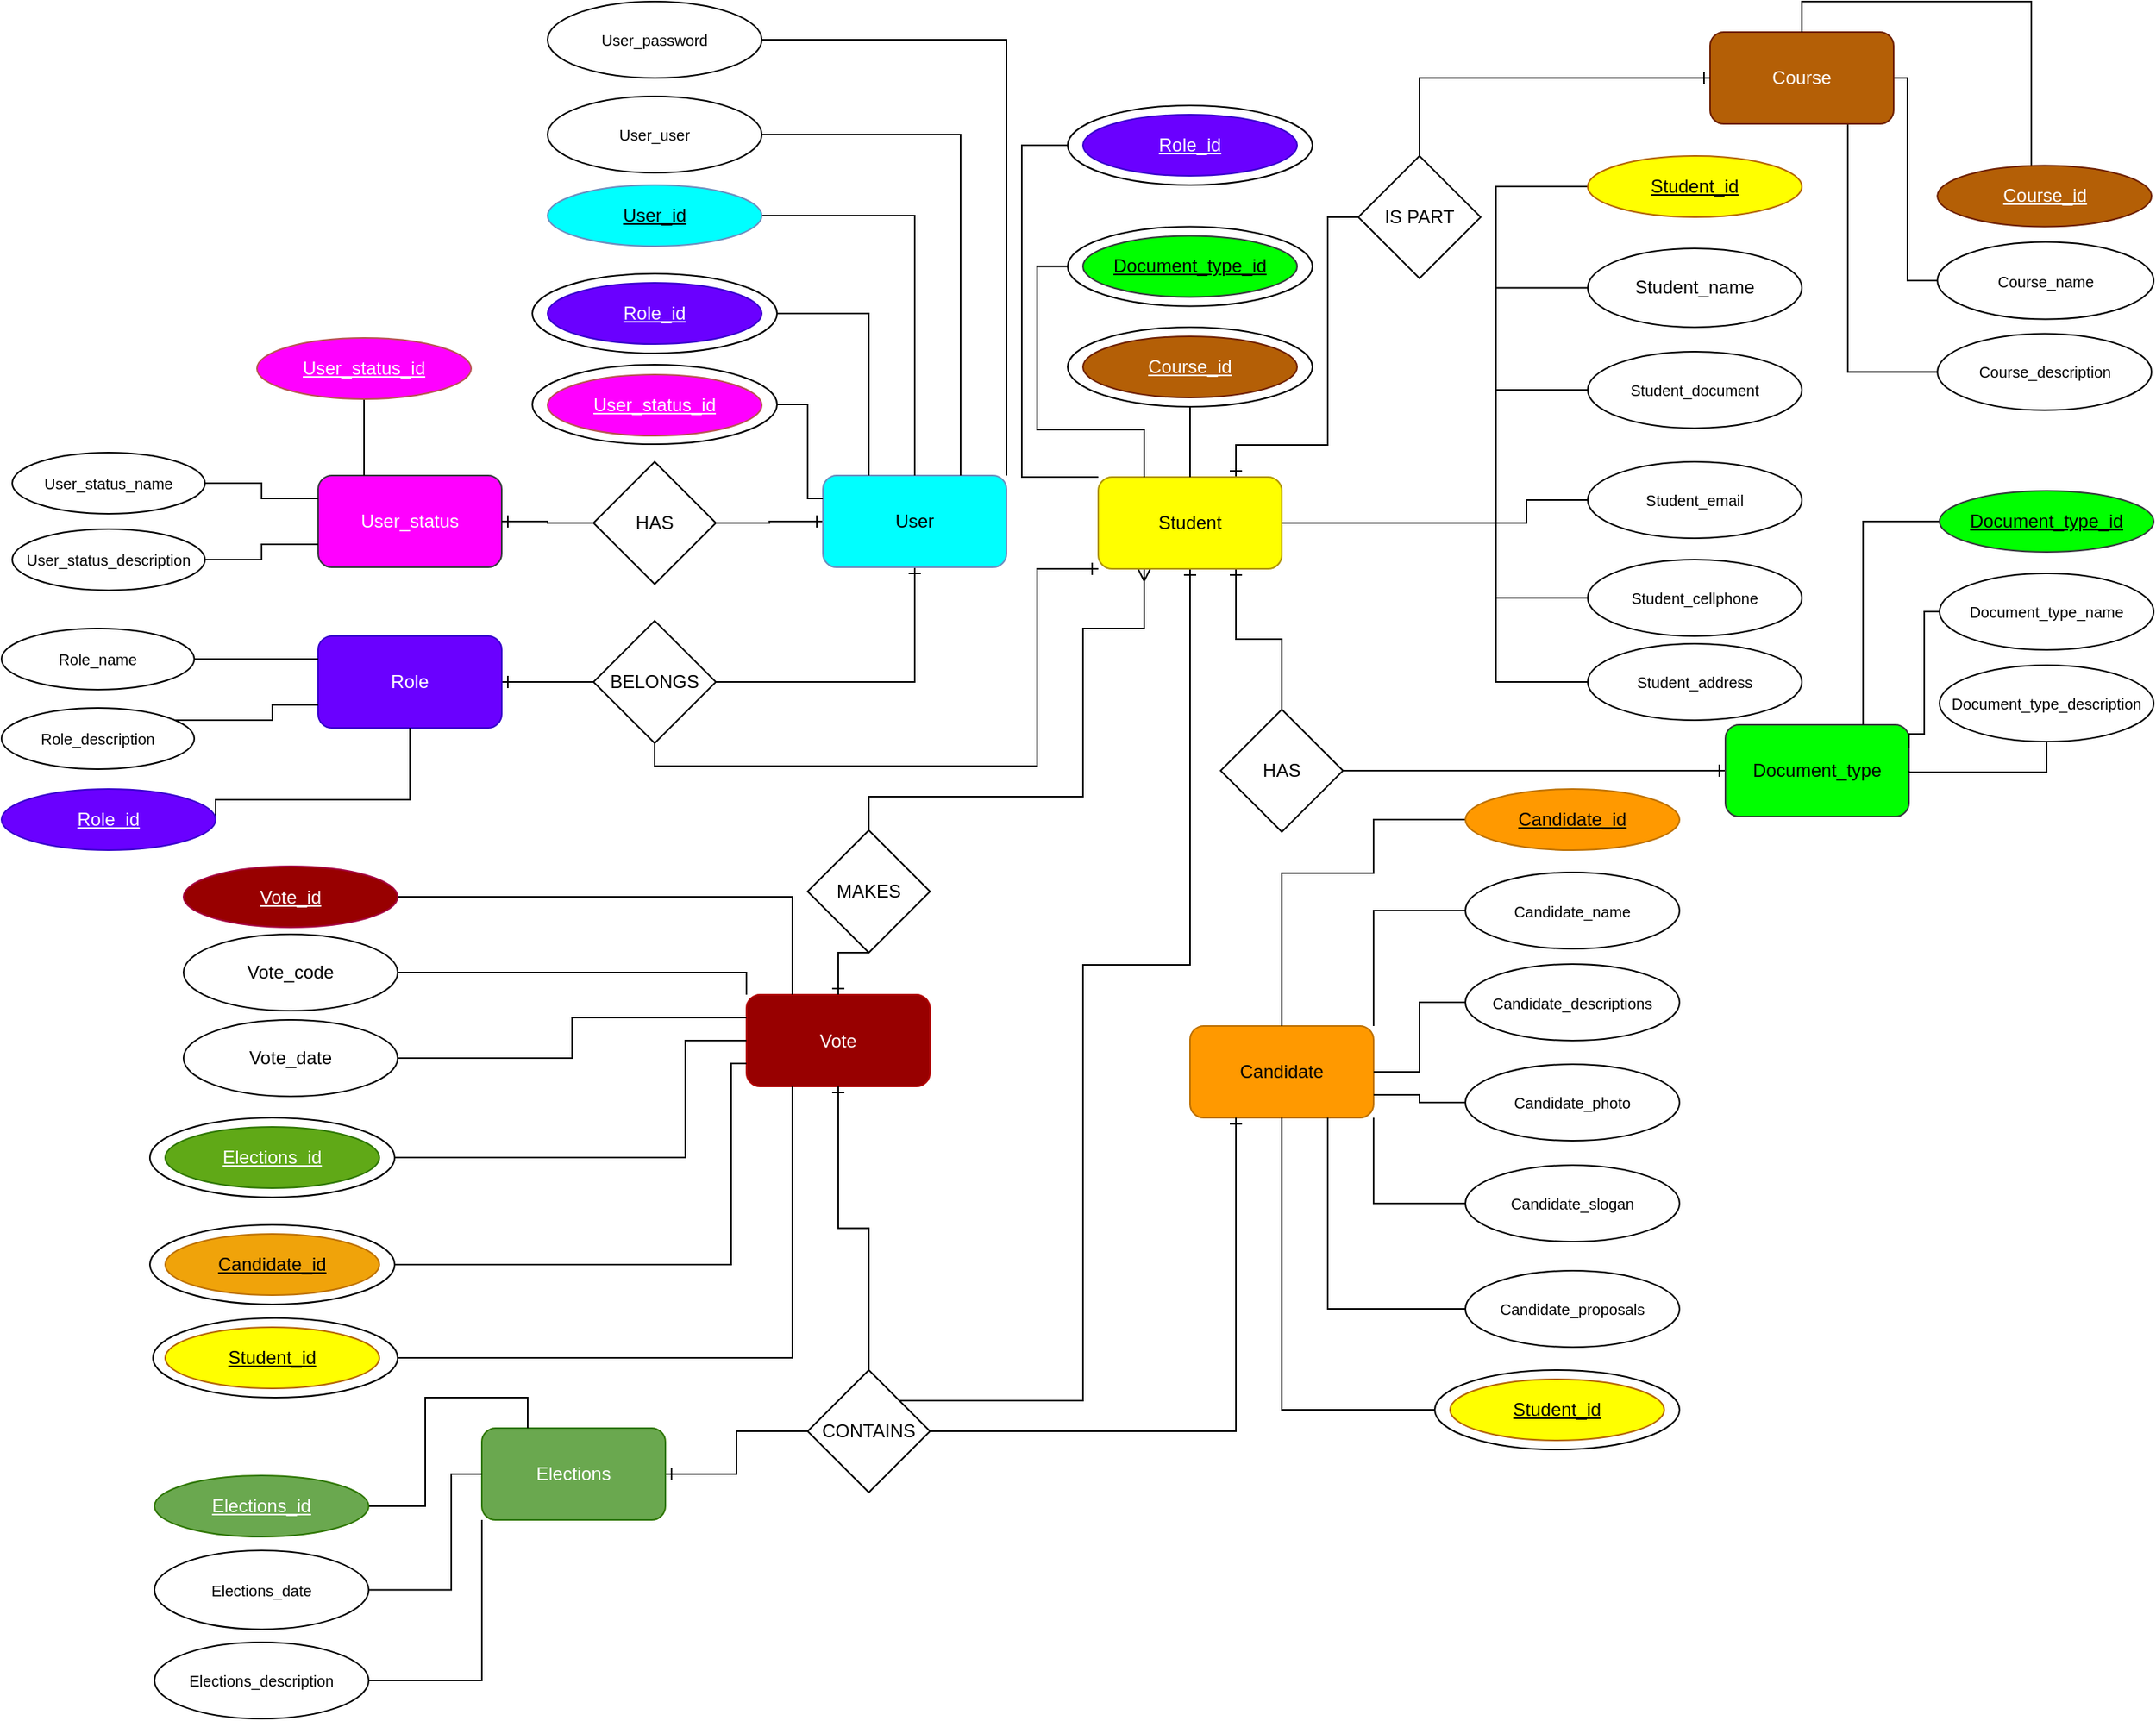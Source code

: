 <mxfile pages="4">
    <diagram name="MER " id="0nAKLI74DU9Xe9XL_cI6">
        <mxGraphModel dx="1408" dy="913" grid="1" gridSize="10" guides="1" tooltips="1" connect="1" arrows="1" fold="1" page="0" pageScale="1" pageWidth="827" pageHeight="1169" math="0" shadow="0">
            <root>
                <mxCell id="GuQFnasYdeO0e7b2p5Jr-0"/>
                <mxCell id="GuQFnasYdeO0e7b2p5Jr-1" parent="GuQFnasYdeO0e7b2p5Jr-0"/>
                <mxCell id="XPi1vamkfG7UqXMdP8GN-36" style="edgeStyle=orthogonalEdgeStyle;rounded=0;orthogonalLoop=1;jettySize=auto;html=1;entryX=1;entryY=0.5;entryDx=0;entryDy=0;endArrow=none;endFill=0;startArrow=ERone;startFill=0;" parent="GuQFnasYdeO0e7b2p5Jr-1" source="GuQFnasYdeO0e7b2p5Jr-2" target="XPi1vamkfG7UqXMdP8GN-35" edge="1">
                    <mxGeometry relative="1" as="geometry"/>
                </mxCell>
                <mxCell id="GuQFnasYdeO0e7b2p5Jr-2" value="Document_type" style="rounded=1;whiteSpace=wrap;html=1;fillColor=#00ff00;strokeColor=#36393d;" parent="GuQFnasYdeO0e7b2p5Jr-1" vertex="1">
                    <mxGeometry x="670" y="373" width="120" height="60" as="geometry"/>
                </mxCell>
                <mxCell id="GuQFnasYdeO0e7b2p5Jr-3" value="User_status" style="rounded=1;whiteSpace=wrap;html=1;fillColor=#ff00ff;strokeColor=#36393d;fontColor=#FFFFFF;" parent="GuQFnasYdeO0e7b2p5Jr-1" vertex="1">
                    <mxGeometry x="-250" y="210" width="120" height="60" as="geometry"/>
                </mxCell>
                <mxCell id="GuQFnasYdeO0e7b2p5Jr-5" style="edgeStyle=orthogonalEdgeStyle;rounded=0;orthogonalLoop=1;jettySize=auto;html=1;entryX=0;entryY=0.5;entryDx=0;entryDy=0;endArrow=none;endFill=0;startArrow=ERone;startFill=0;" parent="GuQFnasYdeO0e7b2p5Jr-1" source="GuQFnasYdeO0e7b2p5Jr-6" target="GuQFnasYdeO0e7b2p5Jr-37" edge="1">
                    <mxGeometry relative="1" as="geometry"/>
                </mxCell>
                <mxCell id="GuQFnasYdeO0e7b2p5Jr-6" value="Role" style="rounded=1;whiteSpace=wrap;html=1;fillColor=#6a00ff;strokeColor=#3700CC;fontColor=#ffffff;" parent="GuQFnasYdeO0e7b2p5Jr-1" vertex="1">
                    <mxGeometry x="-250" y="315" width="120" height="60" as="geometry"/>
                </mxCell>
                <mxCell id="XPi1vamkfG7UqXMdP8GN-60" style="edgeStyle=orthogonalEdgeStyle;rounded=0;orthogonalLoop=1;jettySize=auto;html=1;entryX=0;entryY=0.5;entryDx=0;entryDy=0;endArrow=none;endFill=0;startArrow=ERone;startFill=0;" parent="GuQFnasYdeO0e7b2p5Jr-1" source="GuQFnasYdeO0e7b2p5Jr-13" target="XPi1vamkfG7UqXMdP8GN-46" edge="1">
                    <mxGeometry relative="1" as="geometry"/>
                </mxCell>
                <mxCell id="GuQFnasYdeO0e7b2p5Jr-13" value="Elections" style="rounded=1;whiteSpace=wrap;html=1;fillColor=#6aa84f;strokeColor=#2D7600;fontColor=#ffffff;" parent="GuQFnasYdeO0e7b2p5Jr-1" vertex="1">
                    <mxGeometry x="-143" y="833" width="120" height="60" as="geometry"/>
                </mxCell>
                <mxCell id="XPi1vamkfG7UqXMdP8GN-82" style="edgeStyle=orthogonalEdgeStyle;rounded=0;orthogonalLoop=1;jettySize=auto;html=1;entryX=0;entryY=0.5;entryDx=0;entryDy=0;endArrow=none;endFill=0;" parent="GuQFnasYdeO0e7b2p5Jr-1" source="GuQFnasYdeO0e7b2p5Jr-15" target="GuQFnasYdeO0e7b2p5Jr-164" edge="1">
                    <mxGeometry relative="1" as="geometry">
                        <Array as="points">
                            <mxPoint x="789" y="-50"/>
                            <mxPoint x="789" y="83"/>
                        </Array>
                    </mxGeometry>
                </mxCell>
                <mxCell id="XPi1vamkfG7UqXMdP8GN-83" style="edgeStyle=orthogonalEdgeStyle;rounded=0;orthogonalLoop=1;jettySize=auto;html=1;exitX=0.5;exitY=1;exitDx=0;exitDy=0;entryX=0;entryY=0.5;entryDx=0;entryDy=0;endArrow=none;endFill=0;" parent="GuQFnasYdeO0e7b2p5Jr-1" source="GuQFnasYdeO0e7b2p5Jr-15" target="GuQFnasYdeO0e7b2p5Jr-162" edge="1">
                    <mxGeometry relative="1" as="geometry">
                        <Array as="points">
                            <mxPoint x="750" y="-20"/>
                            <mxPoint x="750" y="142"/>
                        </Array>
                    </mxGeometry>
                </mxCell>
                <mxCell id="GuQFnasYdeO0e7b2p5Jr-15" value="Course" style="rounded=1;whiteSpace=wrap;html=1;fillColor=#b45f06;strokeColor=#6D1F00;fontColor=#ffffff;" parent="GuQFnasYdeO0e7b2p5Jr-1" vertex="1">
                    <mxGeometry x="660" y="-80" width="120" height="60" as="geometry"/>
                </mxCell>
                <mxCell id="GuQFnasYdeO0e7b2p5Jr-16" style="edgeStyle=orthogonalEdgeStyle;rounded=0;orthogonalLoop=1;jettySize=auto;html=1;entryX=1;entryY=0.5;entryDx=0;entryDy=0;endArrow=none;endFill=0;startArrow=ERone;startFill=0;" parent="GuQFnasYdeO0e7b2p5Jr-1" source="GuQFnasYdeO0e7b2p5Jr-18" target="GuQFnasYdeO0e7b2p5Jr-41" edge="1">
                    <mxGeometry relative="1" as="geometry"/>
                </mxCell>
                <mxCell id="GuQFnasYdeO0e7b2p5Jr-17" style="edgeStyle=orthogonalEdgeStyle;rounded=0;orthogonalLoop=1;jettySize=auto;html=1;entryX=1;entryY=0.5;entryDx=0;entryDy=0;endArrow=none;endFill=0;startArrow=ERone;startFill=0;" parent="GuQFnasYdeO0e7b2p5Jr-1" source="GuQFnasYdeO0e7b2p5Jr-18" target="GuQFnasYdeO0e7b2p5Jr-37" edge="1">
                    <mxGeometry relative="1" as="geometry">
                        <Array as="points">
                            <mxPoint x="140" y="345"/>
                        </Array>
                    </mxGeometry>
                </mxCell>
                <mxCell id="GuQFnasYdeO0e7b2p5Jr-18" value="User" style="rounded=1;whiteSpace=wrap;html=1;fillColor=#00ffff;strokeColor=#6c8ebf;" parent="GuQFnasYdeO0e7b2p5Jr-1" vertex="1">
                    <mxGeometry x="80" y="210" width="120" height="60" as="geometry"/>
                </mxCell>
                <mxCell id="XPi1vamkfG7UqXMdP8GN-37" style="edgeStyle=orthogonalEdgeStyle;rounded=0;orthogonalLoop=1;jettySize=auto;html=1;entryX=0.5;entryY=0;entryDx=0;entryDy=0;endArrow=none;endFill=0;startArrow=ERone;startFill=0;exitX=0.75;exitY=1;exitDx=0;exitDy=0;" parent="GuQFnasYdeO0e7b2p5Jr-1" source="GuQFnasYdeO0e7b2p5Jr-27" target="XPi1vamkfG7UqXMdP8GN-35" edge="1">
                    <mxGeometry relative="1" as="geometry"/>
                </mxCell>
                <mxCell id="XPi1vamkfG7UqXMdP8GN-38" style="edgeStyle=orthogonalEdgeStyle;rounded=0;orthogonalLoop=1;jettySize=auto;html=1;exitX=0.25;exitY=1;exitDx=0;exitDy=0;entryX=0.5;entryY=0;entryDx=0;entryDy=0;startArrow=ERmany;startFill=0;endArrow=none;endFill=0;" parent="GuQFnasYdeO0e7b2p5Jr-1" source="GuQFnasYdeO0e7b2p5Jr-27" target="GuQFnasYdeO0e7b2p5Jr-54" edge="1">
                    <mxGeometry relative="1" as="geometry">
                        <Array as="points">
                            <mxPoint x="290" y="310"/>
                            <mxPoint x="250" y="310"/>
                            <mxPoint x="250" y="420"/>
                            <mxPoint x="110" y="420"/>
                        </Array>
                    </mxGeometry>
                </mxCell>
                <mxCell id="XPi1vamkfG7UqXMdP8GN-61" style="edgeStyle=orthogonalEdgeStyle;rounded=0;orthogonalLoop=1;jettySize=auto;html=1;entryX=1;entryY=0;entryDx=0;entryDy=0;endArrow=none;endFill=0;startArrow=ERone;startFill=0;" parent="GuQFnasYdeO0e7b2p5Jr-1" source="GuQFnasYdeO0e7b2p5Jr-27" target="XPi1vamkfG7UqXMdP8GN-46" edge="1">
                    <mxGeometry relative="1" as="geometry">
                        <Array as="points">
                            <mxPoint x="320" y="530"/>
                            <mxPoint x="250" y="530"/>
                            <mxPoint x="250" y="815"/>
                        </Array>
                    </mxGeometry>
                </mxCell>
                <mxCell id="XPi1vamkfG7UqXMdP8GN-70" style="edgeStyle=orthogonalEdgeStyle;rounded=0;orthogonalLoop=1;jettySize=auto;html=1;entryX=0;entryY=0.5;entryDx=0;entryDy=0;endArrow=none;endFill=0;startArrow=ERone;startFill=0;exitX=0.75;exitY=0;exitDx=0;exitDy=0;" parent="GuQFnasYdeO0e7b2p5Jr-1" source="GuQFnasYdeO0e7b2p5Jr-27" target="XPi1vamkfG7UqXMdP8GN-69" edge="1">
                    <mxGeometry relative="1" as="geometry">
                        <Array as="points">
                            <mxPoint x="350" y="190"/>
                            <mxPoint x="410" y="190"/>
                            <mxPoint x="410" y="41"/>
                        </Array>
                    </mxGeometry>
                </mxCell>
                <mxCell id="XPi1vamkfG7UqXMdP8GN-75" style="edgeStyle=orthogonalEdgeStyle;rounded=0;orthogonalLoop=1;jettySize=auto;html=1;entryX=0;entryY=0.5;entryDx=0;entryDy=0;endArrow=none;endFill=0;" parent="GuQFnasYdeO0e7b2p5Jr-1" source="GuQFnasYdeO0e7b2p5Jr-27" target="GuQFnasYdeO0e7b2p5Jr-84" edge="1">
                    <mxGeometry relative="1" as="geometry">
                        <Array as="points">
                            <mxPoint x="520" y="241"/>
                            <mxPoint x="520" y="21"/>
                        </Array>
                    </mxGeometry>
                </mxCell>
                <mxCell id="XPi1vamkfG7UqXMdP8GN-76" style="edgeStyle=orthogonalEdgeStyle;rounded=0;orthogonalLoop=1;jettySize=auto;html=1;entryX=0;entryY=0.5;entryDx=0;entryDy=0;endArrow=none;endFill=0;" parent="GuQFnasYdeO0e7b2p5Jr-1" source="GuQFnasYdeO0e7b2p5Jr-27" target="GuQFnasYdeO0e7b2p5Jr-149" edge="1">
                    <mxGeometry relative="1" as="geometry">
                        <Array as="points">
                            <mxPoint x="520" y="241"/>
                            <mxPoint x="520" y="87"/>
                        </Array>
                    </mxGeometry>
                </mxCell>
                <mxCell id="XPi1vamkfG7UqXMdP8GN-77" style="edgeStyle=orthogonalEdgeStyle;rounded=0;orthogonalLoop=1;jettySize=auto;html=1;entryX=0;entryY=0.5;entryDx=0;entryDy=0;endArrow=none;endFill=0;" parent="GuQFnasYdeO0e7b2p5Jr-1" source="GuQFnasYdeO0e7b2p5Jr-27" target="GuQFnasYdeO0e7b2p5Jr-150" edge="1">
                    <mxGeometry relative="1" as="geometry">
                        <Array as="points">
                            <mxPoint x="520" y="241"/>
                            <mxPoint x="520" y="154"/>
                        </Array>
                    </mxGeometry>
                </mxCell>
                <mxCell id="XPi1vamkfG7UqXMdP8GN-78" style="edgeStyle=orthogonalEdgeStyle;rounded=0;orthogonalLoop=1;jettySize=auto;html=1;entryX=0;entryY=0.5;entryDx=0;entryDy=0;endArrow=none;endFill=0;" parent="GuQFnasYdeO0e7b2p5Jr-1" source="GuQFnasYdeO0e7b2p5Jr-27" target="GuQFnasYdeO0e7b2p5Jr-151" edge="1">
                    <mxGeometry relative="1" as="geometry">
                        <Array as="points">
                            <mxPoint x="540" y="241"/>
                            <mxPoint x="540" y="226"/>
                        </Array>
                    </mxGeometry>
                </mxCell>
                <mxCell id="XPi1vamkfG7UqXMdP8GN-79" style="edgeStyle=orthogonalEdgeStyle;rounded=0;orthogonalLoop=1;jettySize=auto;html=1;entryX=0;entryY=0.5;entryDx=0;entryDy=0;endArrow=none;endFill=0;" parent="GuQFnasYdeO0e7b2p5Jr-1" source="GuQFnasYdeO0e7b2p5Jr-27" target="GuQFnasYdeO0e7b2p5Jr-158" edge="1">
                    <mxGeometry relative="1" as="geometry">
                        <Array as="points">
                            <mxPoint x="520" y="241"/>
                            <mxPoint x="520" y="290"/>
                        </Array>
                    </mxGeometry>
                </mxCell>
                <mxCell id="XPi1vamkfG7UqXMdP8GN-80" style="edgeStyle=orthogonalEdgeStyle;rounded=0;orthogonalLoop=1;jettySize=auto;html=1;entryX=0;entryY=0.5;entryDx=0;entryDy=0;endArrow=none;endFill=0;" parent="GuQFnasYdeO0e7b2p5Jr-1" source="GuQFnasYdeO0e7b2p5Jr-27" target="GuQFnasYdeO0e7b2p5Jr-160" edge="1">
                    <mxGeometry relative="1" as="geometry">
                        <Array as="points">
                            <mxPoint x="520" y="241"/>
                            <mxPoint x="520" y="345"/>
                        </Array>
                    </mxGeometry>
                </mxCell>
                <mxCell id="GuQFnasYdeO0e7b2p5Jr-27" value="Student" style="rounded=1;whiteSpace=wrap;html=1;fillColor=#ffff00;strokeColor=#B09500;fontColor=#000000;" parent="GuQFnasYdeO0e7b2p5Jr-1" vertex="1">
                    <mxGeometry x="260" y="211" width="120" height="60" as="geometry"/>
                </mxCell>
                <mxCell id="GuQFnasYdeO0e7b2p5Jr-30" value="Candidate" style="rounded=1;whiteSpace=wrap;html=1;fillColor=#ff9900;strokeColor=#BD7000;fontColor=#000000;" parent="GuQFnasYdeO0e7b2p5Jr-1" vertex="1">
                    <mxGeometry x="320" y="570" width="120" height="60" as="geometry"/>
                </mxCell>
                <mxCell id="GuQFnasYdeO0e7b2p5Jr-31" value="Vote" style="rounded=1;whiteSpace=wrap;html=1;fillColor=#980000;strokeColor=#B20000;fontColor=#ffffff;" parent="GuQFnasYdeO0e7b2p5Jr-1" vertex="1">
                    <mxGeometry x="30" y="549.5" width="120" height="60" as="geometry"/>
                </mxCell>
                <mxCell id="GuQFnasYdeO0e7b2p5Jr-36" style="edgeStyle=orthogonalEdgeStyle;rounded=0;orthogonalLoop=1;jettySize=auto;html=1;entryX=1;entryY=0.5;entryDx=0;entryDy=0;endArrow=ERone;endFill=0;" parent="GuQFnasYdeO0e7b2p5Jr-1" source="GuQFnasYdeO0e7b2p5Jr-41" target="GuQFnasYdeO0e7b2p5Jr-3" edge="1">
                    <mxGeometry relative="1" as="geometry"/>
                </mxCell>
                <mxCell id="XPi1vamkfG7UqXMdP8GN-10" style="edgeStyle=orthogonalEdgeStyle;rounded=0;orthogonalLoop=1;jettySize=auto;html=1;entryX=0;entryY=1;entryDx=0;entryDy=0;endArrow=ERone;endFill=0;" parent="GuQFnasYdeO0e7b2p5Jr-1" source="GuQFnasYdeO0e7b2p5Jr-37" target="GuQFnasYdeO0e7b2p5Jr-27" edge="1">
                    <mxGeometry relative="1" as="geometry">
                        <Array as="points">
                            <mxPoint x="-30" y="400"/>
                            <mxPoint x="220" y="400"/>
                            <mxPoint x="220" y="271"/>
                        </Array>
                    </mxGeometry>
                </mxCell>
                <mxCell id="GuQFnasYdeO0e7b2p5Jr-37" value="BELONGS" style="rhombus;whiteSpace=wrap;html=1;" parent="GuQFnasYdeO0e7b2p5Jr-1" vertex="1">
                    <mxGeometry x="-70" y="305" width="80" height="80" as="geometry"/>
                </mxCell>
                <mxCell id="GuQFnasYdeO0e7b2p5Jr-41" value="HAS" style="rhombus;whiteSpace=wrap;html=1;" parent="GuQFnasYdeO0e7b2p5Jr-1" vertex="1">
                    <mxGeometry x="-70" y="201" width="80" height="80" as="geometry"/>
                </mxCell>
                <mxCell id="XPi1vamkfG7UqXMdP8GN-39" style="edgeStyle=orthogonalEdgeStyle;rounded=0;orthogonalLoop=1;jettySize=auto;html=1;exitX=0.5;exitY=1;exitDx=0;exitDy=0;entryX=0.5;entryY=0;entryDx=0;entryDy=0;endArrow=ERone;endFill=0;" parent="GuQFnasYdeO0e7b2p5Jr-1" source="GuQFnasYdeO0e7b2p5Jr-54" target="GuQFnasYdeO0e7b2p5Jr-31" edge="1">
                    <mxGeometry relative="1" as="geometry"/>
                </mxCell>
                <mxCell id="GuQFnasYdeO0e7b2p5Jr-54" value="MAKES" style="rhombus;whiteSpace=wrap;html=1;" parent="GuQFnasYdeO0e7b2p5Jr-1" vertex="1">
                    <mxGeometry x="70" y="442" width="80" height="80" as="geometry"/>
                </mxCell>
                <mxCell id="GuQFnasYdeO0e7b2p5Jr-61" style="edgeStyle=orthogonalEdgeStyle;rounded=0;orthogonalLoop=1;jettySize=auto;html=1;entryX=0.75;entryY=0;entryDx=0;entryDy=0;endArrow=none;endFill=0;" parent="GuQFnasYdeO0e7b2p5Jr-1" source="GuQFnasYdeO0e7b2p5Jr-62" target="GuQFnasYdeO0e7b2p5Jr-2" edge="1">
                    <mxGeometry relative="1" as="geometry"/>
                </mxCell>
                <mxCell id="GuQFnasYdeO0e7b2p5Jr-62" value="&lt;u&gt;Document_type_id&lt;/u&gt;" style="ellipse;whiteSpace=wrap;html=1;fillColor=#00ff00;strokeColor=#36393d;" parent="GuQFnasYdeO0e7b2p5Jr-1" vertex="1">
                    <mxGeometry x="810" y="220" width="140" height="40" as="geometry"/>
                </mxCell>
                <mxCell id="GuQFnasYdeO0e7b2p5Jr-65" style="edgeStyle=orthogonalEdgeStyle;rounded=0;orthogonalLoop=1;jettySize=auto;html=1;entryX=0.5;entryY=0;entryDx=0;entryDy=0;endArrow=none;endFill=0;exitX=1;exitY=0.5;exitDx=0;exitDy=0;" parent="GuQFnasYdeO0e7b2p5Jr-1" source="GuQFnasYdeO0e7b2p5Jr-66" target="GuQFnasYdeO0e7b2p5Jr-18" edge="1">
                    <mxGeometry relative="1" as="geometry">
                        <mxPoint x="120" y="201" as="targetPoint"/>
                    </mxGeometry>
                </mxCell>
                <mxCell id="GuQFnasYdeO0e7b2p5Jr-66" value="&lt;u&gt;User_id&lt;/u&gt;" style="ellipse;whiteSpace=wrap;html=1;fillColor=#00ffff;strokeColor=#6c8ebf;" parent="GuQFnasYdeO0e7b2p5Jr-1" vertex="1">
                    <mxGeometry x="-100" y="20" width="140" height="40" as="geometry"/>
                </mxCell>
                <mxCell id="GuQFnasYdeO0e7b2p5Jr-67" style="edgeStyle=orthogonalEdgeStyle;rounded=0;orthogonalLoop=1;jettySize=auto;html=1;entryX=0.25;entryY=0;entryDx=0;entryDy=0;endArrow=none;endFill=0;" parent="GuQFnasYdeO0e7b2p5Jr-1" source="GuQFnasYdeO0e7b2p5Jr-68" target="GuQFnasYdeO0e7b2p5Jr-3" edge="1">
                    <mxGeometry relative="1" as="geometry">
                        <mxPoint x="-230" y="200" as="targetPoint"/>
                    </mxGeometry>
                </mxCell>
                <mxCell id="GuQFnasYdeO0e7b2p5Jr-68" value="&lt;u&gt;User_status_id&lt;/u&gt;" style="ellipse;whiteSpace=wrap;html=1;fillColor=#ff00ff;strokeColor=#b85450;fontColor=#FFFFFF;" parent="GuQFnasYdeO0e7b2p5Jr-1" vertex="1">
                    <mxGeometry x="-290" y="120" width="140" height="40" as="geometry"/>
                </mxCell>
                <mxCell id="GuQFnasYdeO0e7b2p5Jr-71" style="edgeStyle=orthogonalEdgeStyle;rounded=0;orthogonalLoop=1;jettySize=auto;html=1;endArrow=none;endFill=0;exitX=1;exitY=0.5;exitDx=0;exitDy=0;entryX=0.5;entryY=1;entryDx=0;entryDy=0;" parent="GuQFnasYdeO0e7b2p5Jr-1" source="GuQFnasYdeO0e7b2p5Jr-72" target="GuQFnasYdeO0e7b2p5Jr-6" edge="1">
                    <mxGeometry relative="1" as="geometry">
                        <mxPoint x="-290" y="500" as="targetPoint"/>
                        <Array as="points">
                            <mxPoint x="-190" y="422"/>
                        </Array>
                    </mxGeometry>
                </mxCell>
                <mxCell id="GuQFnasYdeO0e7b2p5Jr-72" value="&lt;u&gt;Role_id&lt;/u&gt;" style="ellipse;whiteSpace=wrap;html=1;fillColor=#6a00ff;strokeColor=#3700CC;fontColor=#ffffff;" parent="GuQFnasYdeO0e7b2p5Jr-1" vertex="1">
                    <mxGeometry x="-457" y="415" width="140" height="40" as="geometry"/>
                </mxCell>
                <mxCell id="XPi1vamkfG7UqXMdP8GN-52" style="edgeStyle=orthogonalEdgeStyle;rounded=0;orthogonalLoop=1;jettySize=auto;html=1;entryX=0.25;entryY=0;entryDx=0;entryDy=0;endArrow=none;endFill=0;" parent="GuQFnasYdeO0e7b2p5Jr-1" source="GuQFnasYdeO0e7b2p5Jr-76" target="GuQFnasYdeO0e7b2p5Jr-31" edge="1">
                    <mxGeometry relative="1" as="geometry"/>
                </mxCell>
                <mxCell id="GuQFnasYdeO0e7b2p5Jr-76" value="&lt;u&gt;Vote_id&lt;/u&gt;" style="ellipse;whiteSpace=wrap;html=1;fillColor=#980000;strokeColor=#A50040;fontColor=#ffffff;" parent="GuQFnasYdeO0e7b2p5Jr-1" vertex="1">
                    <mxGeometry x="-338" y="465.5" width="140" height="40" as="geometry"/>
                </mxCell>
                <mxCell id="XPi1vamkfG7UqXMdP8GN-81" style="edgeStyle=orthogonalEdgeStyle;rounded=0;orthogonalLoop=1;jettySize=auto;html=1;entryX=0.5;entryY=0;entryDx=0;entryDy=0;endArrow=none;endFill=0;" parent="GuQFnasYdeO0e7b2p5Jr-1" source="GuQFnasYdeO0e7b2p5Jr-79" target="GuQFnasYdeO0e7b2p5Jr-15" edge="1">
                    <mxGeometry relative="1" as="geometry">
                        <Array as="points">
                            <mxPoint x="870" y="-100"/>
                            <mxPoint x="720" y="-100"/>
                        </Array>
                    </mxGeometry>
                </mxCell>
                <mxCell id="GuQFnasYdeO0e7b2p5Jr-79" value="&lt;u&gt;Course_id&lt;/u&gt;" style="ellipse;whiteSpace=wrap;html=1;fillColor=#b45f06;strokeColor=#6D1F00;fontColor=#ffffff;" parent="GuQFnasYdeO0e7b2p5Jr-1" vertex="1">
                    <mxGeometry x="808.6" y="7.25" width="140" height="40" as="geometry"/>
                </mxCell>
                <mxCell id="XPi1vamkfG7UqXMdP8GN-13" style="edgeStyle=orthogonalEdgeStyle;rounded=0;orthogonalLoop=1;jettySize=auto;html=1;entryX=0.5;entryY=0;entryDx=0;entryDy=0;endArrow=none;endFill=0;" parent="GuQFnasYdeO0e7b2p5Jr-1" source="GuQFnasYdeO0e7b2p5Jr-81" target="GuQFnasYdeO0e7b2p5Jr-30" edge="1">
                    <mxGeometry relative="1" as="geometry">
                        <Array as="points">
                            <mxPoint x="440" y="435"/>
                            <mxPoint x="440" y="470"/>
                            <mxPoint x="380" y="470"/>
                        </Array>
                    </mxGeometry>
                </mxCell>
                <mxCell id="GuQFnasYdeO0e7b2p5Jr-81" value="&lt;u&gt;Candidate_id&lt;/u&gt;" style="ellipse;whiteSpace=wrap;html=1;fillColor=#ff9900;strokeColor=#BD7000;fontColor=#000000;" parent="GuQFnasYdeO0e7b2p5Jr-1" vertex="1">
                    <mxGeometry x="500" y="415" width="140" height="40" as="geometry"/>
                </mxCell>
                <mxCell id="XPi1vamkfG7UqXMdP8GN-23" style="edgeStyle=orthogonalEdgeStyle;rounded=0;orthogonalLoop=1;jettySize=auto;html=1;entryX=0.25;entryY=0;entryDx=0;entryDy=0;endArrow=none;endFill=0;" parent="GuQFnasYdeO0e7b2p5Jr-1" source="GuQFnasYdeO0e7b2p5Jr-82" target="GuQFnasYdeO0e7b2p5Jr-13" edge="1">
                    <mxGeometry relative="1" as="geometry"/>
                </mxCell>
                <mxCell id="GuQFnasYdeO0e7b2p5Jr-82" value="&lt;u&gt;Elections_id&lt;/u&gt;" style="ellipse;whiteSpace=wrap;html=1;fillColor=#6aa84f;strokeColor=#2D7600;fontColor=#ffffff;" parent="GuQFnasYdeO0e7b2p5Jr-1" vertex="1">
                    <mxGeometry x="-357" y="864" width="140" height="40" as="geometry"/>
                </mxCell>
                <mxCell id="GuQFnasYdeO0e7b2p5Jr-84" value="&lt;u&gt;Student_id&lt;/u&gt;" style="ellipse;whiteSpace=wrap;html=1;fillColor=#ffff00;strokeColor=#b46504;" parent="GuQFnasYdeO0e7b2p5Jr-1" vertex="1">
                    <mxGeometry x="580" y="1" width="140" height="40" as="geometry"/>
                </mxCell>
                <mxCell id="GuQFnasYdeO0e7b2p5Jr-85" style="edgeStyle=orthogonalEdgeStyle;rounded=0;orthogonalLoop=1;jettySize=auto;html=1;entryX=0;entryY=0.25;entryDx=0;entryDy=0;endArrow=none;endFill=0;" parent="GuQFnasYdeO0e7b2p5Jr-1" source="GuQFnasYdeO0e7b2p5Jr-86" target="GuQFnasYdeO0e7b2p5Jr-18" edge="1">
                    <mxGeometry relative="1" as="geometry">
                        <Array as="points">
                            <mxPoint x="70" y="164"/>
                            <mxPoint x="70" y="225"/>
                        </Array>
                    </mxGeometry>
                </mxCell>
                <mxCell id="GuQFnasYdeO0e7b2p5Jr-86" value="" style="ellipse;whiteSpace=wrap;html=1;" parent="GuQFnasYdeO0e7b2p5Jr-1" vertex="1">
                    <mxGeometry x="-110" y="137.5" width="160" height="52" as="geometry"/>
                </mxCell>
                <mxCell id="GuQFnasYdeO0e7b2p5Jr-87" style="edgeStyle=orthogonalEdgeStyle;rounded=0;orthogonalLoop=1;jettySize=auto;html=1;entryX=0.25;entryY=0;entryDx=0;entryDy=0;endArrow=none;endFill=0;" parent="GuQFnasYdeO0e7b2p5Jr-1" source="GuQFnasYdeO0e7b2p5Jr-88" target="GuQFnasYdeO0e7b2p5Jr-18" edge="1">
                    <mxGeometry relative="1" as="geometry"/>
                </mxCell>
                <mxCell id="GuQFnasYdeO0e7b2p5Jr-88" value="" style="ellipse;whiteSpace=wrap;html=1;" parent="GuQFnasYdeO0e7b2p5Jr-1" vertex="1">
                    <mxGeometry x="-110" y="78" width="160" height="52" as="geometry"/>
                </mxCell>
                <mxCell id="XPi1vamkfG7UqXMdP8GN-68" style="edgeStyle=orthogonalEdgeStyle;rounded=0;orthogonalLoop=1;jettySize=auto;html=1;entryX=0;entryY=0;entryDx=0;entryDy=0;endArrow=none;endFill=0;" parent="GuQFnasYdeO0e7b2p5Jr-1" source="GuQFnasYdeO0e7b2p5Jr-91" target="GuQFnasYdeO0e7b2p5Jr-27" edge="1">
                    <mxGeometry relative="1" as="geometry">
                        <Array as="points">
                            <mxPoint x="210" y="-6"/>
                            <mxPoint x="210" y="211"/>
                        </Array>
                    </mxGeometry>
                </mxCell>
                <mxCell id="GuQFnasYdeO0e7b2p5Jr-91" value="" style="ellipse;whiteSpace=wrap;html=1;" parent="GuQFnasYdeO0e7b2p5Jr-1" vertex="1">
                    <mxGeometry x="240" y="-32" width="160" height="52" as="geometry"/>
                </mxCell>
                <mxCell id="XPi1vamkfG7UqXMdP8GN-58" style="edgeStyle=orthogonalEdgeStyle;rounded=0;orthogonalLoop=1;jettySize=auto;html=1;entryX=0;entryY=0.75;entryDx=0;entryDy=0;endArrow=none;endFill=0;" parent="GuQFnasYdeO0e7b2p5Jr-1" source="GuQFnasYdeO0e7b2p5Jr-96" target="GuQFnasYdeO0e7b2p5Jr-31" edge="1">
                    <mxGeometry relative="1" as="geometry">
                        <Array as="points">
                            <mxPoint x="20" y="726"/>
                            <mxPoint x="20" y="595"/>
                        </Array>
                    </mxGeometry>
                </mxCell>
                <mxCell id="GuQFnasYdeO0e7b2p5Jr-96" value="" style="ellipse;whiteSpace=wrap;html=1;" parent="GuQFnasYdeO0e7b2p5Jr-1" vertex="1">
                    <mxGeometry x="-360" y="700" width="160" height="52" as="geometry"/>
                </mxCell>
                <mxCell id="XPi1vamkfG7UqXMdP8GN-57" style="edgeStyle=orthogonalEdgeStyle;rounded=0;orthogonalLoop=1;jettySize=auto;html=1;entryX=0;entryY=0.5;entryDx=0;entryDy=0;endArrow=none;endFill=0;" parent="GuQFnasYdeO0e7b2p5Jr-1" source="GuQFnasYdeO0e7b2p5Jr-97" target="GuQFnasYdeO0e7b2p5Jr-31" edge="1">
                    <mxGeometry relative="1" as="geometry">
                        <Array as="points">
                            <mxPoint x="-10" y="656"/>
                            <mxPoint x="-10" y="580"/>
                        </Array>
                    </mxGeometry>
                </mxCell>
                <mxCell id="GuQFnasYdeO0e7b2p5Jr-97" value="" style="ellipse;whiteSpace=wrap;html=1;" parent="GuQFnasYdeO0e7b2p5Jr-1" vertex="1">
                    <mxGeometry x="-360" y="630" width="160" height="52" as="geometry"/>
                </mxCell>
                <mxCell id="GuQFnasYdeO0e7b2p5Jr-98" value="&lt;u&gt;User_status_id&lt;/u&gt;" style="ellipse;whiteSpace=wrap;html=1;fillColor=#ff00ff;strokeColor=#b85450;fontColor=#FFFFFF;" parent="GuQFnasYdeO0e7b2p5Jr-1" vertex="1">
                    <mxGeometry x="-100" y="144" width="140" height="40" as="geometry"/>
                </mxCell>
                <mxCell id="GuQFnasYdeO0e7b2p5Jr-99" value="&lt;u&gt;Role_id&lt;/u&gt;" style="ellipse;whiteSpace=wrap;html=1;fillColor=#6a00ff;strokeColor=#3700CC;fontColor=#ffffff;" parent="GuQFnasYdeO0e7b2p5Jr-1" vertex="1">
                    <mxGeometry x="-100" y="84" width="140" height="40" as="geometry"/>
                </mxCell>
                <mxCell id="GuQFnasYdeO0e7b2p5Jr-103" value="&lt;u&gt;Elections_id&lt;/u&gt;" style="ellipse;whiteSpace=wrap;html=1;fillColor=#60a917;strokeColor=#2D7600;fontColor=#ffffff;" parent="GuQFnasYdeO0e7b2p5Jr-1" vertex="1">
                    <mxGeometry x="-350" y="636" width="140" height="40" as="geometry"/>
                </mxCell>
                <mxCell id="XPi1vamkfG7UqXMdP8GN-59" style="edgeStyle=orthogonalEdgeStyle;rounded=0;orthogonalLoop=1;jettySize=auto;html=1;entryX=0.25;entryY=1;entryDx=0;entryDy=0;endArrow=none;endFill=0;" parent="GuQFnasYdeO0e7b2p5Jr-1" source="GuQFnasYdeO0e7b2p5Jr-106" target="GuQFnasYdeO0e7b2p5Jr-31" edge="1">
                    <mxGeometry relative="1" as="geometry"/>
                </mxCell>
                <mxCell id="GuQFnasYdeO0e7b2p5Jr-106" value="" style="ellipse;whiteSpace=wrap;html=1;" parent="GuQFnasYdeO0e7b2p5Jr-1" vertex="1">
                    <mxGeometry x="-358" y="761" width="160" height="52" as="geometry"/>
                </mxCell>
                <mxCell id="GuQFnasYdeO0e7b2p5Jr-108" value="&lt;u&gt;Candidate_id&lt;/u&gt;" style="ellipse;whiteSpace=wrap;html=1;fillColor=#f0a30a;strokeColor=#BD7000;fontColor=#000000;" parent="GuQFnasYdeO0e7b2p5Jr-1" vertex="1">
                    <mxGeometry x="-350" y="706" width="140" height="40" as="geometry"/>
                </mxCell>
                <mxCell id="GuQFnasYdeO0e7b2p5Jr-109" style="edgeStyle=orthogonalEdgeStyle;rounded=0;orthogonalLoop=1;jettySize=auto;html=1;entryX=0;entryY=0.25;entryDx=0;entryDy=0;endArrow=none;endFill=0;" parent="GuQFnasYdeO0e7b2p5Jr-1" source="GuQFnasYdeO0e7b2p5Jr-110" target="GuQFnasYdeO0e7b2p5Jr-3" edge="1">
                    <mxGeometry relative="1" as="geometry"/>
                </mxCell>
                <mxCell id="GuQFnasYdeO0e7b2p5Jr-110" value="&lt;font style=&quot;font-size: 10px;&quot;&gt;User_status_name&lt;/font&gt;" style="ellipse;whiteSpace=wrap;html=1;" parent="GuQFnasYdeO0e7b2p5Jr-1" vertex="1">
                    <mxGeometry x="-450" y="195" width="126" height="40" as="geometry"/>
                </mxCell>
                <mxCell id="GuQFnasYdeO0e7b2p5Jr-111" style="edgeStyle=orthogonalEdgeStyle;rounded=0;orthogonalLoop=1;jettySize=auto;html=1;entryX=0;entryY=0.75;entryDx=0;entryDy=0;endArrow=none;endFill=0;" parent="GuQFnasYdeO0e7b2p5Jr-1" source="GuQFnasYdeO0e7b2p5Jr-112" target="GuQFnasYdeO0e7b2p5Jr-3" edge="1">
                    <mxGeometry relative="1" as="geometry"/>
                </mxCell>
                <mxCell id="GuQFnasYdeO0e7b2p5Jr-112" value="&lt;font style=&quot;font-size: 10px;&quot;&gt;User_status_description&lt;/font&gt;" style="ellipse;whiteSpace=wrap;html=1;" parent="GuQFnasYdeO0e7b2p5Jr-1" vertex="1">
                    <mxGeometry x="-450" y="245" width="126" height="40" as="geometry"/>
                </mxCell>
                <mxCell id="GuQFnasYdeO0e7b2p5Jr-123" style="edgeStyle=orthogonalEdgeStyle;rounded=0;orthogonalLoop=1;jettySize=auto;html=1;entryX=1;entryY=0.25;entryDx=0;entryDy=0;endArrow=none;endFill=0;" parent="GuQFnasYdeO0e7b2p5Jr-1" source="GuQFnasYdeO0e7b2p5Jr-124" target="GuQFnasYdeO0e7b2p5Jr-2" edge="1">
                    <mxGeometry relative="1" as="geometry">
                        <Array as="points">
                            <mxPoint x="800" y="299"/>
                            <mxPoint x="800" y="379"/>
                        </Array>
                    </mxGeometry>
                </mxCell>
                <mxCell id="GuQFnasYdeO0e7b2p5Jr-124" value="&lt;font style=&quot;font-size: 10px;&quot;&gt;Document_type_name&lt;/font&gt;" style="ellipse;whiteSpace=wrap;html=1;" parent="GuQFnasYdeO0e7b2p5Jr-1" vertex="1">
                    <mxGeometry x="810" y="274" width="140" height="50" as="geometry"/>
                </mxCell>
                <mxCell id="GuQFnasYdeO0e7b2p5Jr-125" style="edgeStyle=orthogonalEdgeStyle;rounded=0;orthogonalLoop=1;jettySize=auto;html=1;entryX=1;entryY=0.5;entryDx=0;entryDy=0;endArrow=none;endFill=0;" parent="GuQFnasYdeO0e7b2p5Jr-1" source="GuQFnasYdeO0e7b2p5Jr-126" target="GuQFnasYdeO0e7b2p5Jr-2" edge="1">
                    <mxGeometry relative="1" as="geometry">
                        <Array as="points">
                            <mxPoint x="880" y="404"/>
                            <mxPoint x="790" y="404"/>
                        </Array>
                    </mxGeometry>
                </mxCell>
                <mxCell id="GuQFnasYdeO0e7b2p5Jr-126" value="&lt;font style=&quot;font-size: 10px;&quot;&gt;Document_type_description&lt;/font&gt;" style="ellipse;whiteSpace=wrap;html=1;" parent="GuQFnasYdeO0e7b2p5Jr-1" vertex="1">
                    <mxGeometry x="810" y="334" width="140" height="50" as="geometry"/>
                </mxCell>
                <mxCell id="GuQFnasYdeO0e7b2p5Jr-127" style="edgeStyle=orthogonalEdgeStyle;rounded=0;orthogonalLoop=1;jettySize=auto;html=1;entryX=0;entryY=0.25;entryDx=0;entryDy=0;endArrow=none;endFill=0;" parent="GuQFnasYdeO0e7b2p5Jr-1" source="GuQFnasYdeO0e7b2p5Jr-128" target="GuQFnasYdeO0e7b2p5Jr-6" edge="1">
                    <mxGeometry relative="1" as="geometry"/>
                </mxCell>
                <mxCell id="GuQFnasYdeO0e7b2p5Jr-128" value="&lt;font style=&quot;font-size: 10px;&quot;&gt;Role_name&lt;/font&gt;" style="ellipse;whiteSpace=wrap;html=1;" parent="GuQFnasYdeO0e7b2p5Jr-1" vertex="1">
                    <mxGeometry x="-457" y="310" width="126" height="40" as="geometry"/>
                </mxCell>
                <mxCell id="GuQFnasYdeO0e7b2p5Jr-129" style="edgeStyle=orthogonalEdgeStyle;rounded=0;orthogonalLoop=1;jettySize=auto;html=1;entryX=0;entryY=0.75;entryDx=0;entryDy=0;endArrow=none;endFill=0;" parent="GuQFnasYdeO0e7b2p5Jr-1" source="GuQFnasYdeO0e7b2p5Jr-130" target="GuQFnasYdeO0e7b2p5Jr-6" edge="1">
                    <mxGeometry relative="1" as="geometry">
                        <Array as="points">
                            <mxPoint x="-280" y="370"/>
                            <mxPoint x="-280" y="360"/>
                        </Array>
                    </mxGeometry>
                </mxCell>
                <mxCell id="GuQFnasYdeO0e7b2p5Jr-130" value="&lt;font style=&quot;font-size: 10px;&quot;&gt;Role_description&lt;/font&gt;" style="ellipse;whiteSpace=wrap;html=1;" parent="GuQFnasYdeO0e7b2p5Jr-1" vertex="1">
                    <mxGeometry x="-457" y="362" width="126" height="40" as="geometry"/>
                </mxCell>
                <mxCell id="XPi1vamkfG7UqXMdP8GN-24" style="edgeStyle=orthogonalEdgeStyle;rounded=0;orthogonalLoop=1;jettySize=auto;html=1;entryX=0;entryY=0.5;entryDx=0;entryDy=0;endArrow=none;endFill=0;" parent="GuQFnasYdeO0e7b2p5Jr-1" source="GuQFnasYdeO0e7b2p5Jr-132" target="GuQFnasYdeO0e7b2p5Jr-13" edge="1">
                    <mxGeometry relative="1" as="geometry">
                        <Array as="points">
                            <mxPoint x="-163" y="939"/>
                            <mxPoint x="-163" y="863"/>
                        </Array>
                    </mxGeometry>
                </mxCell>
                <mxCell id="GuQFnasYdeO0e7b2p5Jr-132" value="&lt;font style=&quot;font-size: 10px;&quot;&gt;Elections_date&lt;/font&gt;" style="ellipse;whiteSpace=wrap;html=1;" parent="GuQFnasYdeO0e7b2p5Jr-1" vertex="1">
                    <mxGeometry x="-357" y="913" width="140" height="51.5" as="geometry"/>
                </mxCell>
                <mxCell id="XPi1vamkfG7UqXMdP8GN-25" style="edgeStyle=orthogonalEdgeStyle;rounded=0;orthogonalLoop=1;jettySize=auto;html=1;entryX=0;entryY=1;entryDx=0;entryDy=0;endArrow=none;endFill=0;" parent="GuQFnasYdeO0e7b2p5Jr-1" source="GuQFnasYdeO0e7b2p5Jr-134" target="GuQFnasYdeO0e7b2p5Jr-13" edge="1">
                    <mxGeometry relative="1" as="geometry"/>
                </mxCell>
                <mxCell id="GuQFnasYdeO0e7b2p5Jr-134" value="&lt;font style=&quot;font-size: 10px;&quot;&gt;Elections_description&lt;/font&gt;" style="ellipse;whiteSpace=wrap;html=1;" parent="GuQFnasYdeO0e7b2p5Jr-1" vertex="1">
                    <mxGeometry x="-357" y="973" width="140" height="50" as="geometry"/>
                </mxCell>
                <mxCell id="XPi1vamkfG7UqXMdP8GN-14" style="edgeStyle=orthogonalEdgeStyle;rounded=0;orthogonalLoop=1;jettySize=auto;html=1;entryX=1;entryY=0;entryDx=0;entryDy=0;endArrow=none;endFill=0;" parent="GuQFnasYdeO0e7b2p5Jr-1" source="GuQFnasYdeO0e7b2p5Jr-138" target="GuQFnasYdeO0e7b2p5Jr-30" edge="1">
                    <mxGeometry relative="1" as="geometry"/>
                </mxCell>
                <mxCell id="GuQFnasYdeO0e7b2p5Jr-138" value="&lt;font style=&quot;font-size: 10px;&quot;&gt;Candidate_name&lt;/font&gt;" style="ellipse;whiteSpace=wrap;html=1;" parent="GuQFnasYdeO0e7b2p5Jr-1" vertex="1">
                    <mxGeometry x="500" y="469.5" width="140" height="50" as="geometry"/>
                </mxCell>
                <mxCell id="XPi1vamkfG7UqXMdP8GN-15" style="edgeStyle=orthogonalEdgeStyle;rounded=0;orthogonalLoop=1;jettySize=auto;html=1;entryX=1;entryY=0.5;entryDx=0;entryDy=0;endArrow=none;endFill=0;" parent="GuQFnasYdeO0e7b2p5Jr-1" source="GuQFnasYdeO0e7b2p5Jr-140" target="GuQFnasYdeO0e7b2p5Jr-30" edge="1">
                    <mxGeometry relative="1" as="geometry"/>
                </mxCell>
                <mxCell id="GuQFnasYdeO0e7b2p5Jr-140" value="&lt;font style=&quot;font-size: 10px;&quot;&gt;Candidate_descriptions&lt;/font&gt;" style="ellipse;whiteSpace=wrap;html=1;" parent="GuQFnasYdeO0e7b2p5Jr-1" vertex="1">
                    <mxGeometry x="500" y="529.5" width="140" height="50" as="geometry"/>
                </mxCell>
                <mxCell id="XPi1vamkfG7UqXMdP8GN-19" style="edgeStyle=orthogonalEdgeStyle;rounded=0;orthogonalLoop=1;jettySize=auto;html=1;entryX=0.5;entryY=1;entryDx=0;entryDy=0;endArrow=none;endFill=0;" parent="GuQFnasYdeO0e7b2p5Jr-1" source="GuQFnasYdeO0e7b2p5Jr-141" target="GuQFnasYdeO0e7b2p5Jr-30" edge="1">
                    <mxGeometry relative="1" as="geometry"/>
                </mxCell>
                <mxCell id="GuQFnasYdeO0e7b2p5Jr-141" value="" style="ellipse;whiteSpace=wrap;html=1;" parent="GuQFnasYdeO0e7b2p5Jr-1" vertex="1">
                    <mxGeometry x="480" y="795" width="160" height="52" as="geometry"/>
                </mxCell>
                <mxCell id="GuQFnasYdeO0e7b2p5Jr-143" value="&lt;u&gt;Student_id&lt;/u&gt;" style="ellipse;whiteSpace=wrap;html=1;fillColor=#ffff00;strokeColor=#b46504;" parent="GuQFnasYdeO0e7b2p5Jr-1" vertex="1">
                    <mxGeometry x="490" y="801" width="140" height="40" as="geometry"/>
                </mxCell>
                <mxCell id="XPi1vamkfG7UqXMdP8GN-16" style="edgeStyle=orthogonalEdgeStyle;rounded=0;orthogonalLoop=1;jettySize=auto;html=1;entryX=1;entryY=0.75;entryDx=0;entryDy=0;endArrow=none;endFill=0;" parent="GuQFnasYdeO0e7b2p5Jr-1" source="GuQFnasYdeO0e7b2p5Jr-144" target="GuQFnasYdeO0e7b2p5Jr-30" edge="1">
                    <mxGeometry relative="1" as="geometry"/>
                </mxCell>
                <mxCell id="GuQFnasYdeO0e7b2p5Jr-144" value="&lt;font style=&quot;font-size: 10px;&quot;&gt;Candidate_photo&lt;/font&gt;" style="ellipse;whiteSpace=wrap;html=1;" parent="GuQFnasYdeO0e7b2p5Jr-1" vertex="1">
                    <mxGeometry x="500" y="595" width="140" height="50" as="geometry"/>
                </mxCell>
                <mxCell id="XPi1vamkfG7UqXMdP8GN-17" style="edgeStyle=orthogonalEdgeStyle;rounded=0;orthogonalLoop=1;jettySize=auto;html=1;entryX=1;entryY=1;entryDx=0;entryDy=0;endArrow=none;endFill=0;" parent="GuQFnasYdeO0e7b2p5Jr-1" source="GuQFnasYdeO0e7b2p5Jr-146" target="GuQFnasYdeO0e7b2p5Jr-30" edge="1">
                    <mxGeometry relative="1" as="geometry"/>
                </mxCell>
                <mxCell id="GuQFnasYdeO0e7b2p5Jr-146" value="&lt;font style=&quot;font-size: 10px;&quot;&gt;Candidate_slogan&lt;/font&gt;" style="ellipse;whiteSpace=wrap;html=1;" parent="GuQFnasYdeO0e7b2p5Jr-1" vertex="1">
                    <mxGeometry x="500" y="661" width="140" height="50" as="geometry"/>
                </mxCell>
                <mxCell id="XPi1vamkfG7UqXMdP8GN-18" style="edgeStyle=orthogonalEdgeStyle;rounded=0;orthogonalLoop=1;jettySize=auto;html=1;entryX=0.75;entryY=1;entryDx=0;entryDy=0;endArrow=none;endFill=0;" parent="GuQFnasYdeO0e7b2p5Jr-1" source="GuQFnasYdeO0e7b2p5Jr-148" target="GuQFnasYdeO0e7b2p5Jr-30" edge="1">
                    <mxGeometry relative="1" as="geometry"/>
                </mxCell>
                <mxCell id="GuQFnasYdeO0e7b2p5Jr-148" value="&lt;font style=&quot;font-size: 10px;&quot;&gt;Candidate_proposals&lt;/font&gt;" style="ellipse;whiteSpace=wrap;html=1;" parent="GuQFnasYdeO0e7b2p5Jr-1" vertex="1">
                    <mxGeometry x="500" y="730" width="140" height="50" as="geometry"/>
                </mxCell>
                <mxCell id="GuQFnasYdeO0e7b2p5Jr-149" value="Student_name" style="ellipse;whiteSpace=wrap;html=1;" parent="GuQFnasYdeO0e7b2p5Jr-1" vertex="1">
                    <mxGeometry x="580" y="61.5" width="140" height="51.5" as="geometry"/>
                </mxCell>
                <mxCell id="GuQFnasYdeO0e7b2p5Jr-150" value="&lt;font style=&quot;font-size: 10px;&quot;&gt;Student_document&lt;/font&gt;" style="ellipse;whiteSpace=wrap;html=1;" parent="GuQFnasYdeO0e7b2p5Jr-1" vertex="1">
                    <mxGeometry x="580" y="129" width="140" height="50" as="geometry"/>
                </mxCell>
                <mxCell id="GuQFnasYdeO0e7b2p5Jr-151" value="&lt;font style=&quot;font-size: 10px;&quot;&gt;Student_email&lt;/font&gt;" style="ellipse;whiteSpace=wrap;html=1;" parent="GuQFnasYdeO0e7b2p5Jr-1" vertex="1">
                    <mxGeometry x="580" y="201" width="140" height="50" as="geometry"/>
                </mxCell>
                <mxCell id="XPi1vamkfG7UqXMdP8GN-65" style="edgeStyle=orthogonalEdgeStyle;rounded=0;orthogonalLoop=1;jettySize=auto;html=1;entryX=0.25;entryY=0;entryDx=0;entryDy=0;endArrow=none;endFill=0;" parent="GuQFnasYdeO0e7b2p5Jr-1" source="GuQFnasYdeO0e7b2p5Jr-156" target="GuQFnasYdeO0e7b2p5Jr-27" edge="1">
                    <mxGeometry relative="1" as="geometry">
                        <Array as="points">
                            <mxPoint x="220" y="73"/>
                            <mxPoint x="220" y="180"/>
                            <mxPoint x="290" y="180"/>
                        </Array>
                    </mxGeometry>
                </mxCell>
                <mxCell id="GuQFnasYdeO0e7b2p5Jr-156" value="" style="ellipse;whiteSpace=wrap;html=1;" parent="GuQFnasYdeO0e7b2p5Jr-1" vertex="1">
                    <mxGeometry x="240" y="47.25" width="160" height="52" as="geometry"/>
                </mxCell>
                <mxCell id="GuQFnasYdeO0e7b2p5Jr-157" value="&lt;u&gt;Document_type_id&lt;/u&gt;" style="ellipse;whiteSpace=wrap;html=1;fillColor=#00ff00;strokeColor=#36393d;" parent="GuQFnasYdeO0e7b2p5Jr-1" vertex="1">
                    <mxGeometry x="250" y="53.25" width="140" height="40" as="geometry"/>
                </mxCell>
                <mxCell id="GuQFnasYdeO0e7b2p5Jr-158" value="&lt;font style=&quot;font-size: 10px;&quot;&gt;Student_cellphone&lt;/font&gt;" style="ellipse;whiteSpace=wrap;html=1;" parent="GuQFnasYdeO0e7b2p5Jr-1" vertex="1">
                    <mxGeometry x="580" y="265" width="140" height="50" as="geometry"/>
                </mxCell>
                <mxCell id="GuQFnasYdeO0e7b2p5Jr-160" value="&lt;font style=&quot;font-size: 10px;&quot;&gt;Student_address&lt;/font&gt;" style="ellipse;whiteSpace=wrap;html=1;" parent="GuQFnasYdeO0e7b2p5Jr-1" vertex="1">
                    <mxGeometry x="580" y="320" width="140" height="50" as="geometry"/>
                </mxCell>
                <mxCell id="GuQFnasYdeO0e7b2p5Jr-162" value="&lt;font style=&quot;font-size: 10px;&quot;&gt;Course_description&lt;/font&gt;" style="ellipse;whiteSpace=wrap;html=1;" parent="GuQFnasYdeO0e7b2p5Jr-1" vertex="1">
                    <mxGeometry x="808.6" y="117.25" width="140" height="50" as="geometry"/>
                </mxCell>
                <mxCell id="GuQFnasYdeO0e7b2p5Jr-164" value="&lt;font style=&quot;font-size: 10px;&quot;&gt;Course_name&lt;/font&gt;" style="ellipse;whiteSpace=wrap;html=1;" parent="GuQFnasYdeO0e7b2p5Jr-1" vertex="1">
                    <mxGeometry x="808.6" y="57.25" width="141.4" height="50.5" as="geometry"/>
                </mxCell>
                <mxCell id="GuQFnasYdeO0e7b2p5Jr-165" style="edgeStyle=orthogonalEdgeStyle;rounded=0;orthogonalLoop=1;jettySize=auto;html=1;entryX=0.75;entryY=0;entryDx=0;entryDy=0;endArrow=none;endFill=0;" parent="GuQFnasYdeO0e7b2p5Jr-1" source="GuQFnasYdeO0e7b2p5Jr-166" target="GuQFnasYdeO0e7b2p5Jr-18" edge="1">
                    <mxGeometry relative="1" as="geometry"/>
                </mxCell>
                <mxCell id="GuQFnasYdeO0e7b2p5Jr-166" value="&lt;font style=&quot;font-size: 10px;&quot;&gt;User_user&lt;/font&gt;" style="ellipse;whiteSpace=wrap;html=1;" parent="GuQFnasYdeO0e7b2p5Jr-1" vertex="1">
                    <mxGeometry x="-100" y="-38" width="140" height="50" as="geometry"/>
                </mxCell>
                <mxCell id="GuQFnasYdeO0e7b2p5Jr-167" style="edgeStyle=orthogonalEdgeStyle;rounded=0;orthogonalLoop=1;jettySize=auto;html=1;entryX=1;entryY=0;entryDx=0;entryDy=0;endArrow=none;endFill=0;" parent="GuQFnasYdeO0e7b2p5Jr-1" source="GuQFnasYdeO0e7b2p5Jr-168" target="GuQFnasYdeO0e7b2p5Jr-18" edge="1">
                    <mxGeometry relative="1" as="geometry"/>
                </mxCell>
                <mxCell id="GuQFnasYdeO0e7b2p5Jr-168" value="&lt;font style=&quot;font-size: 10px;&quot;&gt;User_password&lt;/font&gt;" style="ellipse;whiteSpace=wrap;html=1;" parent="GuQFnasYdeO0e7b2p5Jr-1" vertex="1">
                    <mxGeometry x="-100" y="-100" width="140" height="50" as="geometry"/>
                </mxCell>
                <mxCell id="GuQFnasYdeO0e7b2p5Jr-178" value="&lt;u&gt;Student_id&lt;/u&gt;" style="ellipse;whiteSpace=wrap;html=1;fillColor=#FFFF00;strokeColor=#b46504;" parent="GuQFnasYdeO0e7b2p5Jr-1" vertex="1">
                    <mxGeometry x="-350" y="767" width="140" height="40" as="geometry"/>
                </mxCell>
                <mxCell id="XPi1vamkfG7UqXMdP8GN-0" value="&lt;u&gt;Role_id&lt;/u&gt;" style="ellipse;whiteSpace=wrap;html=1;fillColor=#6a00ff;strokeColor=#3700CC;fontColor=#ffffff;" parent="GuQFnasYdeO0e7b2p5Jr-1" vertex="1">
                    <mxGeometry x="250" y="-26" width="140" height="40" as="geometry"/>
                </mxCell>
                <mxCell id="XPi1vamkfG7UqXMdP8GN-53" style="edgeStyle=orthogonalEdgeStyle;rounded=0;orthogonalLoop=1;jettySize=auto;html=1;entryX=0;entryY=0;entryDx=0;entryDy=0;endArrow=none;endFill=0;" parent="GuQFnasYdeO0e7b2p5Jr-1" source="XPi1vamkfG7UqXMdP8GN-26" target="GuQFnasYdeO0e7b2p5Jr-31" edge="1">
                    <mxGeometry relative="1" as="geometry">
                        <Array as="points">
                            <mxPoint x="30" y="535"/>
                        </Array>
                    </mxGeometry>
                </mxCell>
                <mxCell id="XPi1vamkfG7UqXMdP8GN-26" value="Vote_code" style="ellipse;whiteSpace=wrap;html=1;" parent="GuQFnasYdeO0e7b2p5Jr-1" vertex="1">
                    <mxGeometry x="-338" y="510" width="140" height="50" as="geometry"/>
                </mxCell>
                <mxCell id="XPi1vamkfG7UqXMdP8GN-35" value="HAS" style="rhombus;whiteSpace=wrap;html=1;" parent="GuQFnasYdeO0e7b2p5Jr-1" vertex="1">
                    <mxGeometry x="340" y="363" width="80" height="80" as="geometry"/>
                </mxCell>
                <mxCell id="XPi1vamkfG7UqXMdP8GN-54" style="edgeStyle=orthogonalEdgeStyle;rounded=0;orthogonalLoop=1;jettySize=auto;html=1;entryX=0;entryY=0.25;entryDx=0;entryDy=0;endArrow=none;endFill=0;" parent="GuQFnasYdeO0e7b2p5Jr-1" source="XPi1vamkfG7UqXMdP8GN-27" target="GuQFnasYdeO0e7b2p5Jr-31" edge="1">
                    <mxGeometry relative="1" as="geometry"/>
                </mxCell>
                <mxCell id="XPi1vamkfG7UqXMdP8GN-27" value="Vote_date" style="ellipse;whiteSpace=wrap;html=1;" parent="GuQFnasYdeO0e7b2p5Jr-1" vertex="1">
                    <mxGeometry x="-338" y="566" width="140" height="50" as="geometry"/>
                </mxCell>
                <mxCell id="XPi1vamkfG7UqXMdP8GN-47" style="edgeStyle=orthogonalEdgeStyle;rounded=0;orthogonalLoop=1;jettySize=auto;html=1;entryX=0.25;entryY=1;entryDx=0;entryDy=0;endArrow=ERone;endFill=0;" parent="GuQFnasYdeO0e7b2p5Jr-1" source="XPi1vamkfG7UqXMdP8GN-46" target="GuQFnasYdeO0e7b2p5Jr-30" edge="1">
                    <mxGeometry relative="1" as="geometry"/>
                </mxCell>
                <mxCell id="XPi1vamkfG7UqXMdP8GN-50" style="edgeStyle=orthogonalEdgeStyle;rounded=0;orthogonalLoop=1;jettySize=auto;html=1;entryX=0.5;entryY=1;entryDx=0;entryDy=0;endArrow=ERone;endFill=0;" parent="GuQFnasYdeO0e7b2p5Jr-1" source="XPi1vamkfG7UqXMdP8GN-46" target="GuQFnasYdeO0e7b2p5Jr-31" edge="1">
                    <mxGeometry relative="1" as="geometry"/>
                </mxCell>
                <mxCell id="XPi1vamkfG7UqXMdP8GN-46" value="CONTAINS" style="rhombus;whiteSpace=wrap;html=1;" parent="GuQFnasYdeO0e7b2p5Jr-1" vertex="1">
                    <mxGeometry x="70" y="795" width="80" height="80" as="geometry"/>
                </mxCell>
                <mxCell id="XPi1vamkfG7UqXMdP8GN-67" style="edgeStyle=orthogonalEdgeStyle;rounded=0;orthogonalLoop=1;jettySize=auto;html=1;entryX=0.5;entryY=0;entryDx=0;entryDy=0;endArrow=none;endFill=0;" parent="GuQFnasYdeO0e7b2p5Jr-1" source="XPi1vamkfG7UqXMdP8GN-62" target="GuQFnasYdeO0e7b2p5Jr-27" edge="1">
                    <mxGeometry relative="1" as="geometry"/>
                </mxCell>
                <mxCell id="XPi1vamkfG7UqXMdP8GN-62" value="" style="ellipse;whiteSpace=wrap;html=1;" parent="GuQFnasYdeO0e7b2p5Jr-1" vertex="1">
                    <mxGeometry x="240" y="113" width="160" height="52" as="geometry"/>
                </mxCell>
                <mxCell id="XPi1vamkfG7UqXMdP8GN-63" value="&lt;u&gt;Course_id&lt;/u&gt;" style="ellipse;whiteSpace=wrap;html=1;fillColor=#b45f06;strokeColor=#6D1F00;fontColor=#ffffff;" parent="GuQFnasYdeO0e7b2p5Jr-1" vertex="1">
                    <mxGeometry x="250" y="119" width="140" height="40" as="geometry"/>
                </mxCell>
                <mxCell id="XPi1vamkfG7UqXMdP8GN-72" style="edgeStyle=orthogonalEdgeStyle;rounded=0;orthogonalLoop=1;jettySize=auto;html=1;entryX=0;entryY=0.5;entryDx=0;entryDy=0;endArrow=ERone;endFill=0;" parent="GuQFnasYdeO0e7b2p5Jr-1" source="XPi1vamkfG7UqXMdP8GN-69" target="GuQFnasYdeO0e7b2p5Jr-15" edge="1">
                    <mxGeometry relative="1" as="geometry">
                        <Array as="points">
                            <mxPoint x="470" y="-50"/>
                        </Array>
                    </mxGeometry>
                </mxCell>
                <mxCell id="XPi1vamkfG7UqXMdP8GN-69" value="IS PART" style="rhombus;whiteSpace=wrap;html=1;" parent="GuQFnasYdeO0e7b2p5Jr-1" vertex="1">
                    <mxGeometry x="430" y="1" width="80" height="80" as="geometry"/>
                </mxCell>
            </root>
        </mxGraphModel>
    </diagram>
</mxfile>
